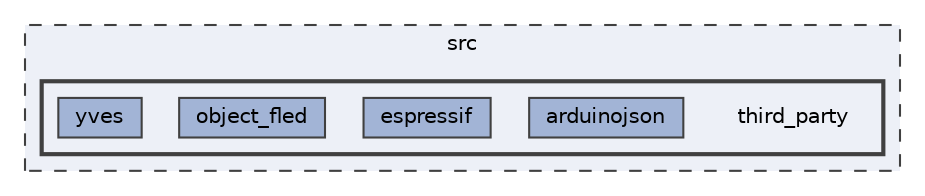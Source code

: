 digraph "/home/runner/work/FastLED/FastLED/src/third_party"
{
 // LATEX_PDF_SIZE
  bgcolor="transparent";
  edge [fontname=Helvetica,fontsize=10,labelfontname=Helvetica,labelfontsize=10];
  node [fontname=Helvetica,fontsize=10,shape=box,height=0.2,width=0.4];
  compound=true
  subgraph clusterdir_68267d1309a1af8e8297ef4c3efbcdba {
    graph [ bgcolor="#edf0f7", pencolor="grey25", label="src", fontname=Helvetica,fontsize=10 style="filled,dashed", URL="dir_68267d1309a1af8e8297ef4c3efbcdba.html",tooltip=""]
  subgraph clusterdir_c30bdf76ce759a4eae8387be42921388 {
    graph [ bgcolor="#edf0f7", pencolor="grey25", label="", fontname=Helvetica,fontsize=10 style="filled,bold", URL="dir_c30bdf76ce759a4eae8387be42921388.html",tooltip=""]
    dir_c30bdf76ce759a4eae8387be42921388 [shape=plaintext, label="third_party"];
  dir_99054eaaf1ec2d970c78e0cd41436977 [label="arduinojson", fillcolor="#a2b4d6", color="grey25", style="filled", URL="dir_99054eaaf1ec2d970c78e0cd41436977.html",tooltip=""];
  dir_16d1759c38bc39b721e8cd0df805ebae [label="espressif", fillcolor="#a2b4d6", color="grey25", style="filled", URL="dir_16d1759c38bc39b721e8cd0df805ebae.html",tooltip=""];
  dir_c31c3e3593f8f0c28b47badf4d12d70e [label="object_fled", fillcolor="#a2b4d6", color="grey25", style="filled", URL="dir_c31c3e3593f8f0c28b47badf4d12d70e.html",tooltip=""];
  dir_9dccaf858a7ff7f079e45ffd53709862 [label="yves", fillcolor="#a2b4d6", color="grey25", style="filled", URL="dir_9dccaf858a7ff7f079e45ffd53709862.html",tooltip=""];
  }
  }
}
